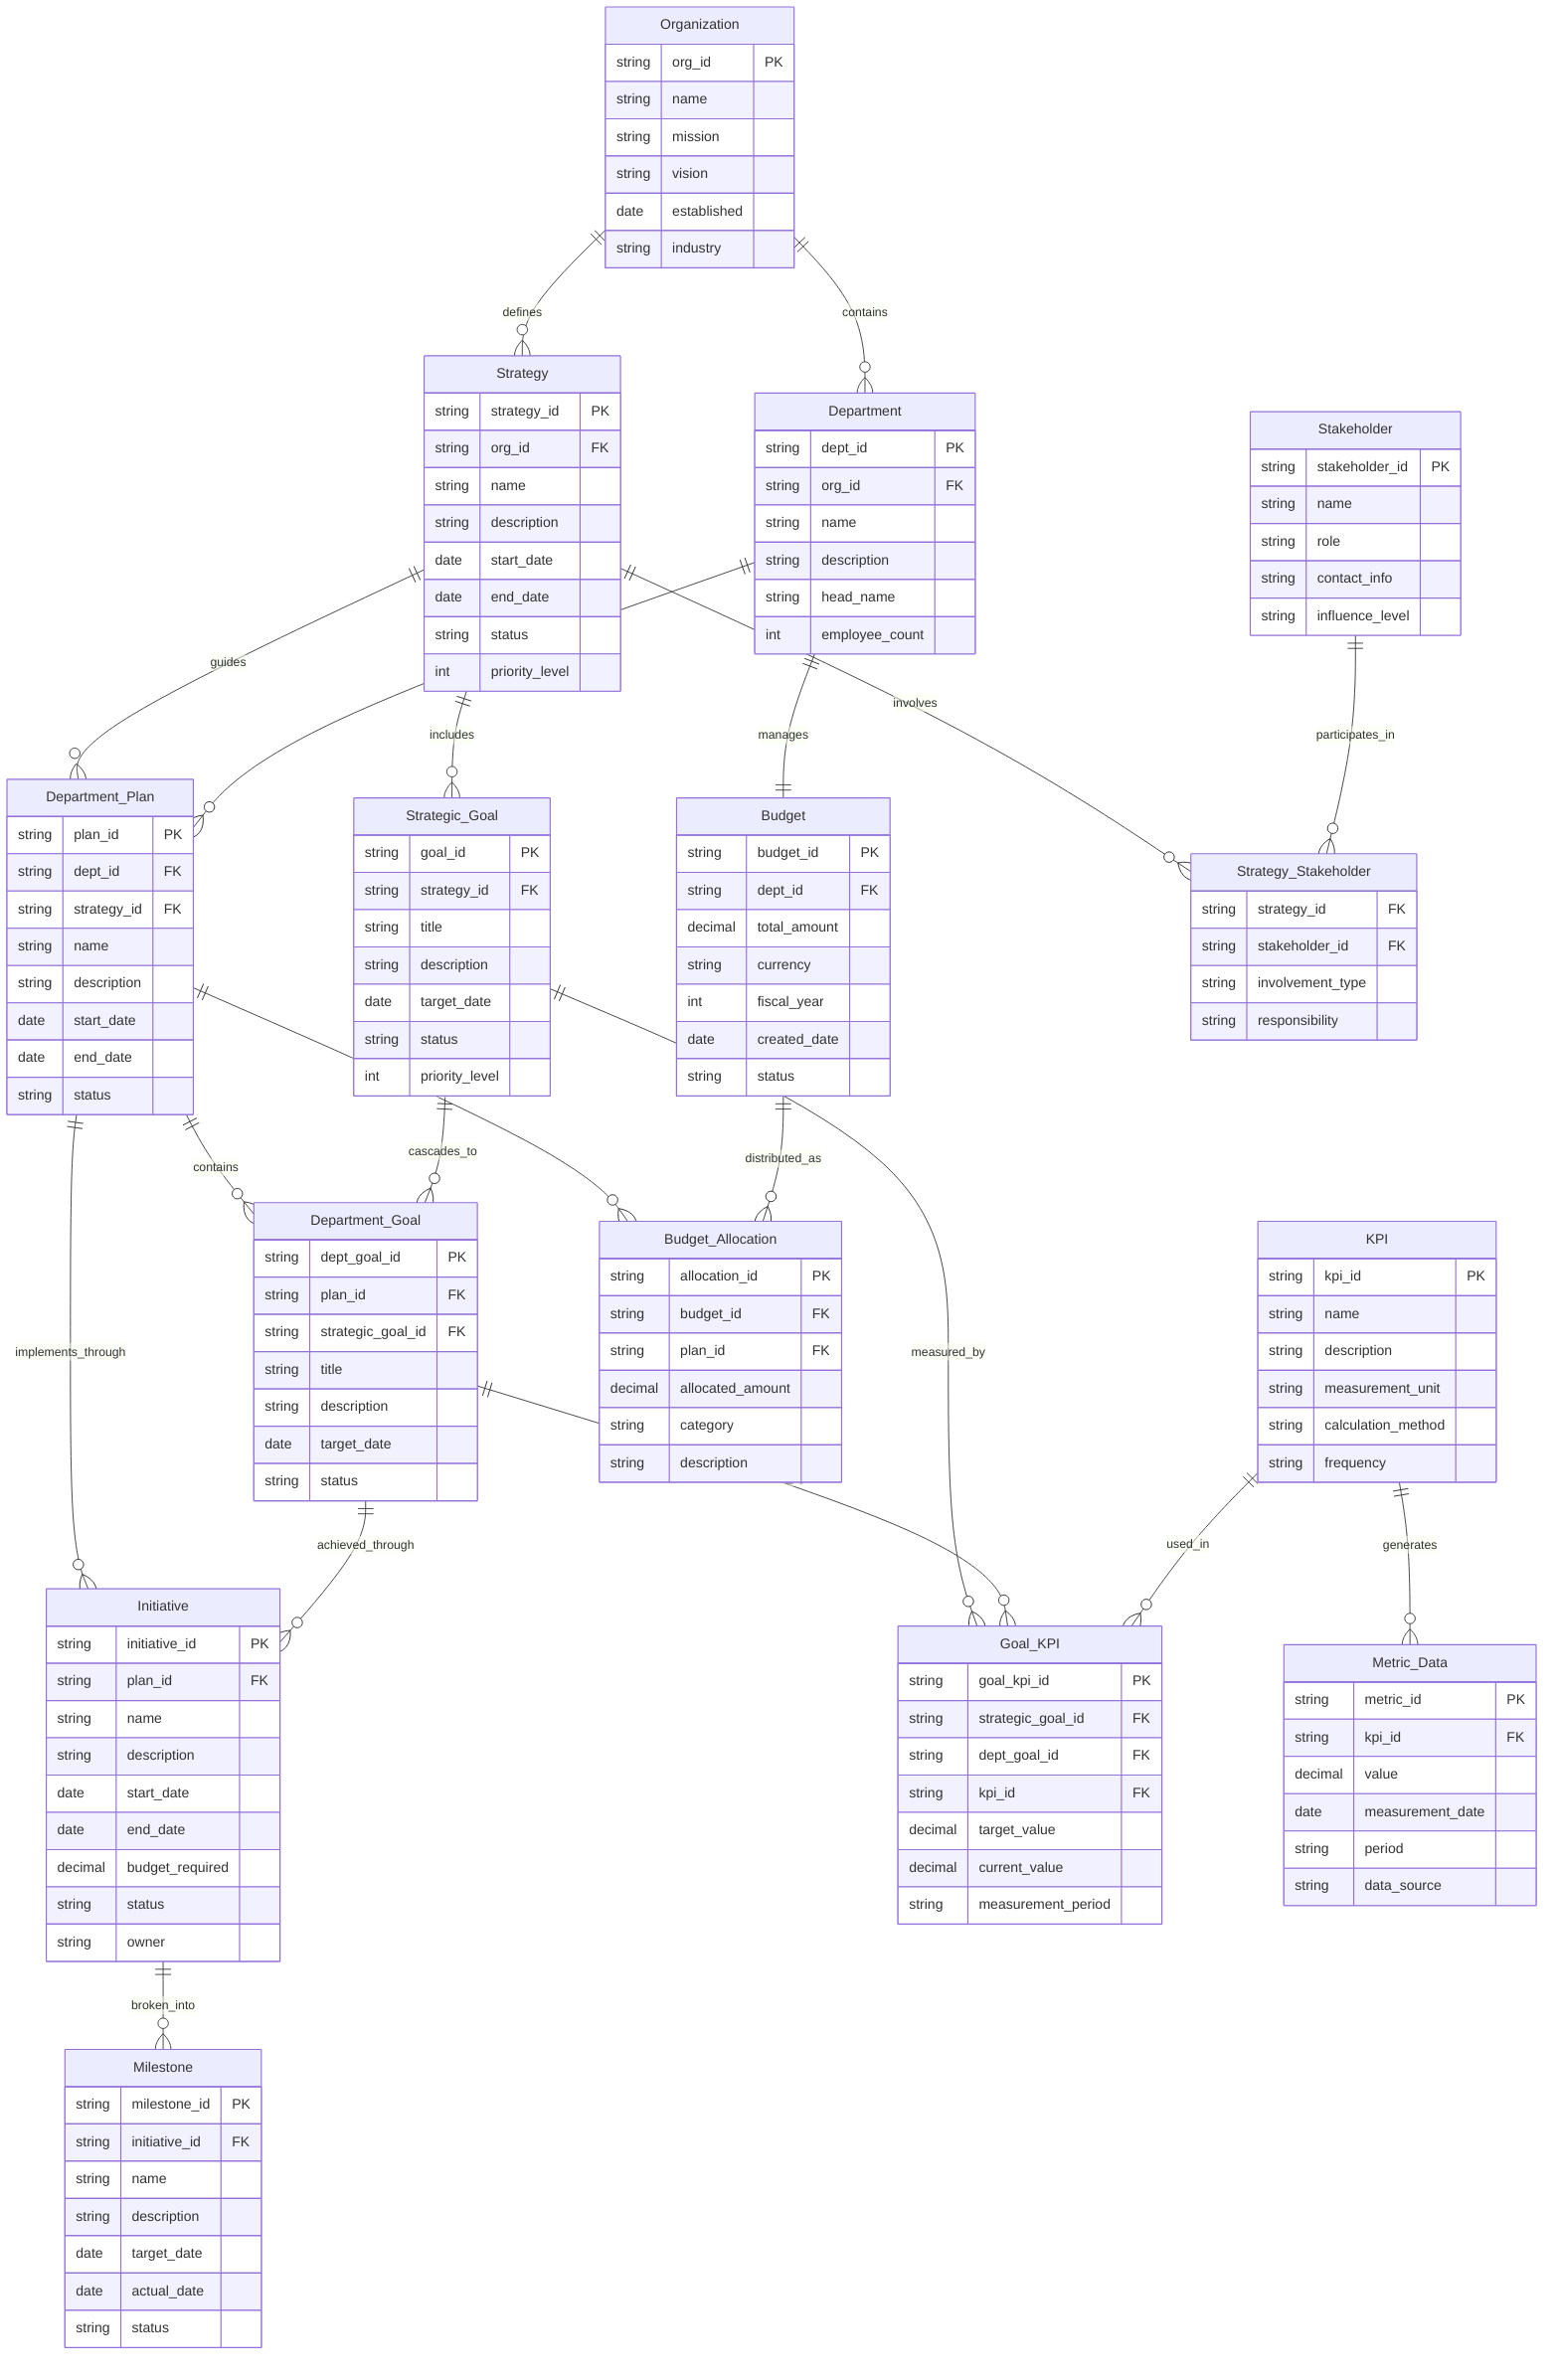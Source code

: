 erDiagram
    Organization {
        string org_id PK
        string name
        string mission
        string vision
        date established
        string industry
    }
    
    Strategy {
        string strategy_id PK
        string org_id FK
        string name
        string description
        date start_date
        date end_date
        string status
        int priority_level
    }
    
    Department {
        string dept_id PK
        string org_id FK
        string name
        string description
        string head_name
        int employee_count
    }
    
    Strategic_Goal {
        string goal_id PK
        string strategy_id FK
        string title
        string description
        date target_date
        string status
        int priority_level
    }
    
    Department_Plan {
        string plan_id PK
        string dept_id FK
        string strategy_id FK
        string name
        string description
        date start_date
        date end_date
        string status
    }
    
    Department_Goal {
        string dept_goal_id PK
        string plan_id FK
        string strategic_goal_id FK
        string title
        string description
        date target_date
        string status
    }
    
    KPI {
        string kpi_id PK
        string name
        string description
        string measurement_unit
        string calculation_method
        string frequency
    }
    
    Budget {
        string budget_id PK
        string dept_id FK
        decimal total_amount
        string currency
        int fiscal_year
        date created_date
        string status
    }
    
    Budget_Allocation {
        string allocation_id PK
        string budget_id FK
        string plan_id FK
        decimal allocated_amount
        string category
        string description
    }
    
    Initiative {
        string initiative_id PK
        string plan_id FK
        string name
        string description
        date start_date
        date end_date
        decimal budget_required
        string status
        string owner
    }
    
    Goal_KPI {
        string goal_kpi_id PK
        string strategic_goal_id FK
        string dept_goal_id FK
        string kpi_id FK
        decimal target_value
        decimal current_value
        string measurement_period
    }
    
    Metric_Data {
        string metric_id PK
        string kpi_id FK
        decimal value
        date measurement_date
        string period
        string data_source
    }
    
    Milestone {
        string milestone_id PK
        string initiative_id FK
        string name
        string description
        date target_date
        date actual_date
        string status
    }
    
    Stakeholder {
        string stakeholder_id PK
        string name
        string role
        string contact_info
        string influence_level
    }
    
    Strategy_Stakeholder {
        string strategy_id FK
        string stakeholder_id FK
        string involvement_type
        string responsibility
    }
    
    %% Relationships
    Organization ||--o{ Strategy : "defines"
    Organization ||--o{ Department : "contains"
    
    Strategy ||--o{ Strategic_Goal : "includes"
    Strategy ||--o{ Department_Plan : "guides"
    Strategy ||--o{ Strategy_Stakeholder : "involves"
    
    Department ||--o{ Department_Plan : "creates"
    Department ||--|| Budget : "manages"
    
    Department_Plan ||--o{ Department_Goal : "contains"
    Department_Plan ||--o{ Initiative : "implements_through"
    Department_Plan ||--o{ Budget_Allocation : "funded_by"
    
    Strategic_Goal ||--o{ Department_Goal : "cascades_to"
    Strategic_Goal ||--o{ Goal_KPI : "measured_by"
    
    Department_Goal ||--o{ Goal_KPI : "tracked_by"
    Department_Goal ||--o{ Initiative : "achieved_through"
    
    KPI ||--o{ Goal_KPI : "used_in"
    KPI ||--o{ Metric_Data : "generates"
    
    Budget ||--o{ Budget_Allocation : "distributed_as"
    
    Initiative ||--o{ Milestone : "broken_into"
    
    Stakeholder ||--o{ Strategy_Stakeholder : "participates_in"
